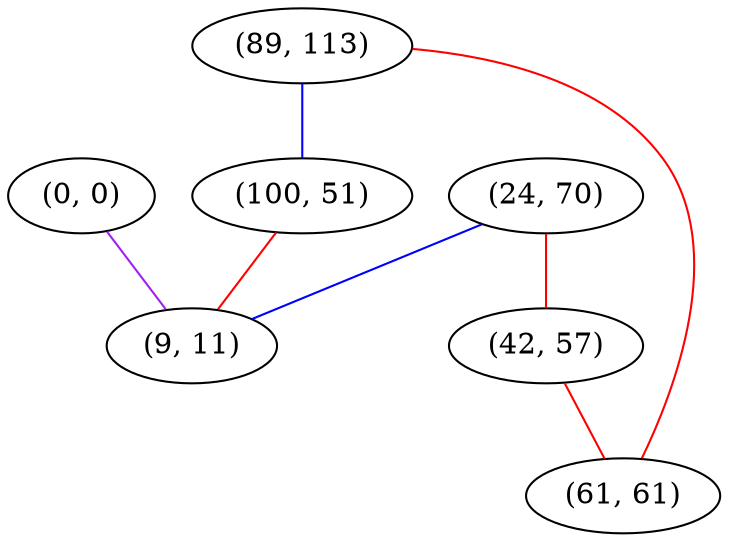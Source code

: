 graph "" {
"(0, 0)";
"(89, 113)";
"(100, 51)";
"(24, 70)";
"(42, 57)";
"(9, 11)";
"(61, 61)";
"(0, 0)" -- "(9, 11)"  [color=purple, key=0, weight=4];
"(89, 113)" -- "(61, 61)"  [color=red, key=0, weight=1];
"(89, 113)" -- "(100, 51)"  [color=blue, key=0, weight=3];
"(100, 51)" -- "(9, 11)"  [color=red, key=0, weight=1];
"(24, 70)" -- "(9, 11)"  [color=blue, key=0, weight=3];
"(24, 70)" -- "(42, 57)"  [color=red, key=0, weight=1];
"(42, 57)" -- "(61, 61)"  [color=red, key=0, weight=1];
}
